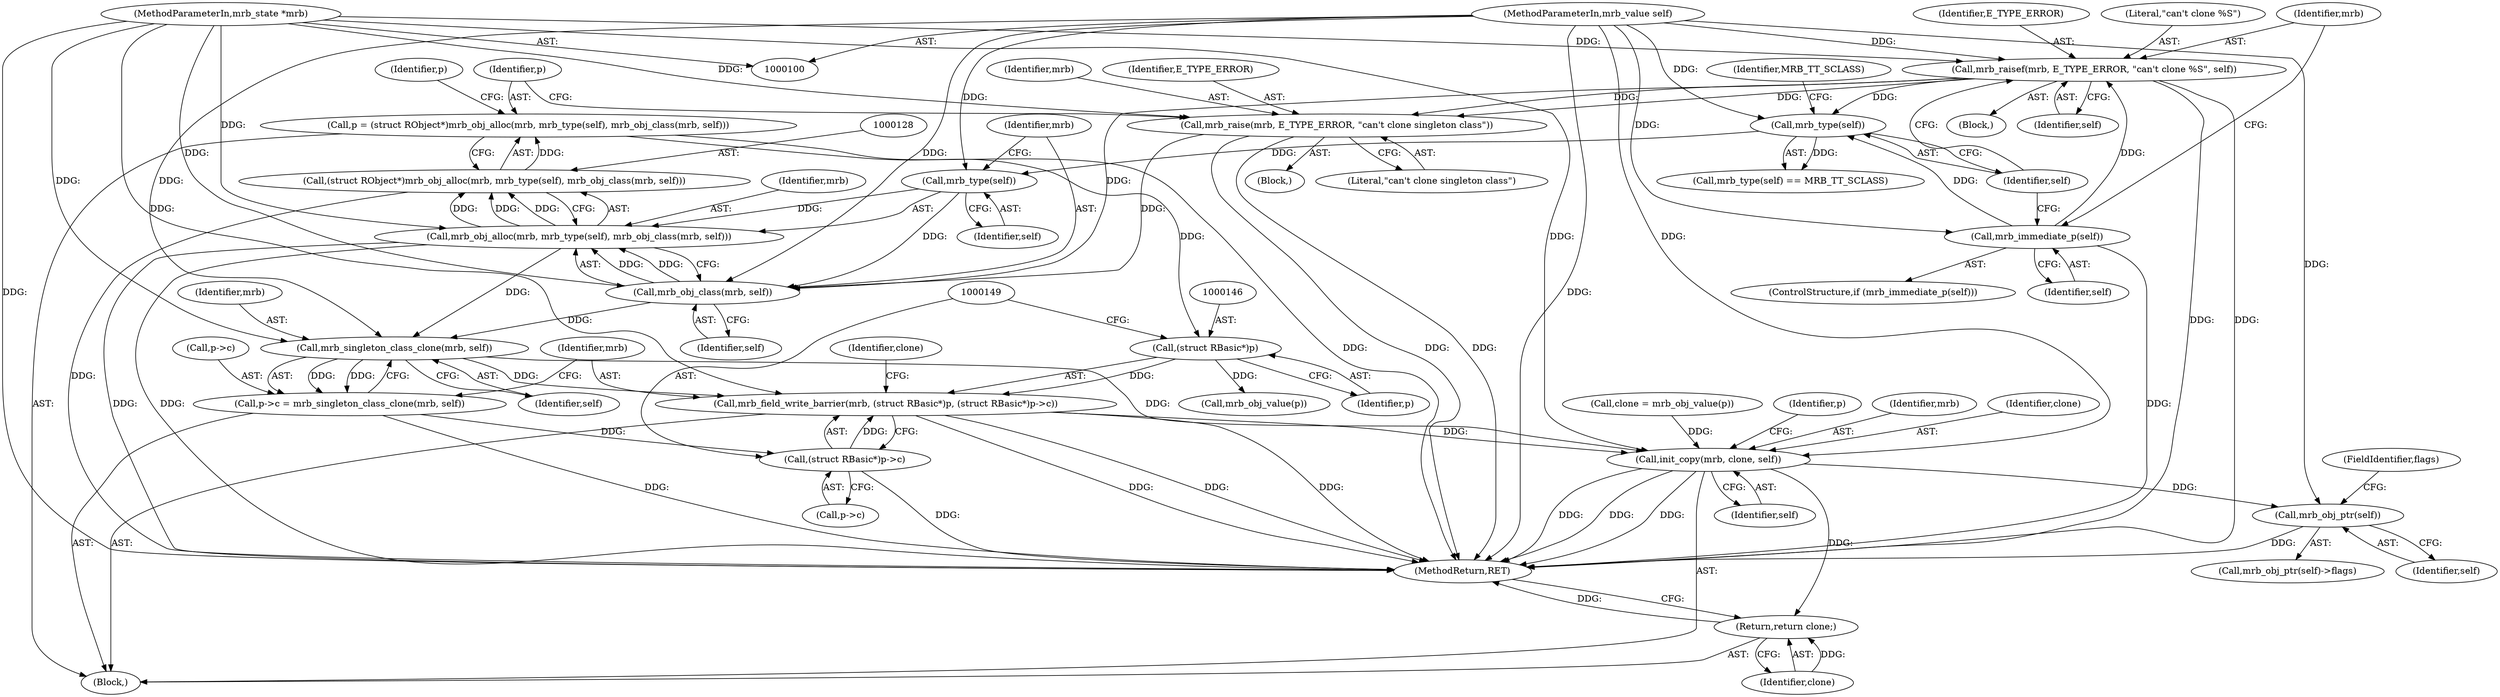 digraph "1_mruby_55edae0226409de25e59922807cb09acb45731a2@API" {
"1000143" [label="(Call,mrb_field_write_barrier(mrb, (struct RBasic*)p, (struct RBasic*)p->c))"];
"1000140" [label="(Call,mrb_singleton_class_clone(mrb, self))"];
"1000129" [label="(Call,mrb_obj_alloc(mrb, mrb_type(self), mrb_obj_class(mrb, self)))"];
"1000133" [label="(Call,mrb_obj_class(mrb, self))"];
"1000121" [label="(Call,mrb_raise(mrb, E_TYPE_ERROR, \"can't clone singleton class\"))"];
"1000110" [label="(Call,mrb_raisef(mrb, E_TYPE_ERROR, \"can't clone %S\", self))"];
"1000101" [label="(MethodParameterIn,mrb_state *mrb)"];
"1000107" [label="(Call,mrb_immediate_p(self))"];
"1000102" [label="(MethodParameterIn,mrb_value self)"];
"1000131" [label="(Call,mrb_type(self))"];
"1000117" [label="(Call,mrb_type(self))"];
"1000145" [label="(Call,(struct RBasic*)p)"];
"1000125" [label="(Call,p = (struct RObject*)mrb_obj_alloc(mrb, mrb_type(self), mrb_obj_class(mrb, self)))"];
"1000127" [label="(Call,(struct RObject*)mrb_obj_alloc(mrb, mrb_type(self), mrb_obj_class(mrb, self)))"];
"1000148" [label="(Call,(struct RBasic*)p->c)"];
"1000136" [label="(Call,p->c = mrb_singleton_class_clone(mrb, self))"];
"1000157" [label="(Call,init_copy(mrb, clone, self))"];
"1000166" [label="(Call,mrb_obj_ptr(self))"];
"1000169" [label="(Return,return clone;)"];
"1000133" [label="(Call,mrb_obj_class(mrb, self))"];
"1000140" [label="(Call,mrb_singleton_class_clone(mrb, self))"];
"1000125" [label="(Call,p = (struct RObject*)mrb_obj_alloc(mrb, mrb_type(self), mrb_obj_class(mrb, self)))"];
"1000110" [label="(Call,mrb_raisef(mrb, E_TYPE_ERROR, \"can't clone %S\", self))"];
"1000129" [label="(Call,mrb_obj_alloc(mrb, mrb_type(self), mrb_obj_class(mrb, self)))"];
"1000154" [label="(Identifier,clone)"];
"1000148" [label="(Call,(struct RBasic*)p->c)"];
"1000117" [label="(Call,mrb_type(self))"];
"1000116" [label="(Call,mrb_type(self) == MRB_TT_SCLASS)"];
"1000109" [label="(Block,)"];
"1000159" [label="(Identifier,clone)"];
"1000155" [label="(Call,mrb_obj_value(p))"];
"1000167" [label="(Identifier,self)"];
"1000170" [label="(Identifier,clone)"];
"1000102" [label="(MethodParameterIn,mrb_value self)"];
"1000136" [label="(Call,p->c = mrb_singleton_class_clone(mrb, self))"];
"1000113" [label="(Literal,\"can't clone %S\")"];
"1000147" [label="(Identifier,p)"];
"1000142" [label="(Identifier,self)"];
"1000112" [label="(Identifier,E_TYPE_ERROR)"];
"1000138" [label="(Identifier,p)"];
"1000145" [label="(Call,(struct RBasic*)p)"];
"1000103" [label="(Block,)"];
"1000171" [label="(MethodReturn,RET)"];
"1000127" [label="(Call,(struct RObject*)mrb_obj_alloc(mrb, mrb_type(self), mrb_obj_class(mrb, self)))"];
"1000130" [label="(Identifier,mrb)"];
"1000169" [label="(Return,return clone;)"];
"1000119" [label="(Identifier,MRB_TT_SCLASS)"];
"1000121" [label="(Call,mrb_raise(mrb, E_TYPE_ERROR, \"can't clone singleton class\"))"];
"1000144" [label="(Identifier,mrb)"];
"1000122" [label="(Identifier,mrb)"];
"1000168" [label="(FieldIdentifier,flags)"];
"1000114" [label="(Identifier,self)"];
"1000153" [label="(Call,clone = mrb_obj_value(p))"];
"1000135" [label="(Identifier,self)"];
"1000132" [label="(Identifier,self)"];
"1000124" [label="(Literal,\"can't clone singleton class\")"];
"1000118" [label="(Identifier,self)"];
"1000163" [label="(Identifier,p)"];
"1000160" [label="(Identifier,self)"];
"1000126" [label="(Identifier,p)"];
"1000158" [label="(Identifier,mrb)"];
"1000165" [label="(Call,mrb_obj_ptr(self)->flags)"];
"1000166" [label="(Call,mrb_obj_ptr(self))"];
"1000131" [label="(Call,mrb_type(self))"];
"1000107" [label="(Call,mrb_immediate_p(self))"];
"1000157" [label="(Call,init_copy(mrb, clone, self))"];
"1000111" [label="(Identifier,mrb)"];
"1000150" [label="(Call,p->c)"];
"1000120" [label="(Block,)"];
"1000108" [label="(Identifier,self)"];
"1000141" [label="(Identifier,mrb)"];
"1000123" [label="(Identifier,E_TYPE_ERROR)"];
"1000134" [label="(Identifier,mrb)"];
"1000137" [label="(Call,p->c)"];
"1000106" [label="(ControlStructure,if (mrb_immediate_p(self)))"];
"1000143" [label="(Call,mrb_field_write_barrier(mrb, (struct RBasic*)p, (struct RBasic*)p->c))"];
"1000101" [label="(MethodParameterIn,mrb_state *mrb)"];
"1000143" -> "1000103"  [label="AST: "];
"1000143" -> "1000148"  [label="CFG: "];
"1000144" -> "1000143"  [label="AST: "];
"1000145" -> "1000143"  [label="AST: "];
"1000148" -> "1000143"  [label="AST: "];
"1000154" -> "1000143"  [label="CFG: "];
"1000143" -> "1000171"  [label="DDG: "];
"1000143" -> "1000171"  [label="DDG: "];
"1000143" -> "1000171"  [label="DDG: "];
"1000140" -> "1000143"  [label="DDG: "];
"1000101" -> "1000143"  [label="DDG: "];
"1000145" -> "1000143"  [label="DDG: "];
"1000148" -> "1000143"  [label="DDG: "];
"1000143" -> "1000157"  [label="DDG: "];
"1000140" -> "1000136"  [label="AST: "];
"1000140" -> "1000142"  [label="CFG: "];
"1000141" -> "1000140"  [label="AST: "];
"1000142" -> "1000140"  [label="AST: "];
"1000136" -> "1000140"  [label="CFG: "];
"1000140" -> "1000136"  [label="DDG: "];
"1000140" -> "1000136"  [label="DDG: "];
"1000129" -> "1000140"  [label="DDG: "];
"1000101" -> "1000140"  [label="DDG: "];
"1000133" -> "1000140"  [label="DDG: "];
"1000102" -> "1000140"  [label="DDG: "];
"1000140" -> "1000157"  [label="DDG: "];
"1000129" -> "1000127"  [label="AST: "];
"1000129" -> "1000133"  [label="CFG: "];
"1000130" -> "1000129"  [label="AST: "];
"1000131" -> "1000129"  [label="AST: "];
"1000133" -> "1000129"  [label="AST: "];
"1000127" -> "1000129"  [label="CFG: "];
"1000129" -> "1000171"  [label="DDG: "];
"1000129" -> "1000171"  [label="DDG: "];
"1000129" -> "1000127"  [label="DDG: "];
"1000129" -> "1000127"  [label="DDG: "];
"1000129" -> "1000127"  [label="DDG: "];
"1000133" -> "1000129"  [label="DDG: "];
"1000133" -> "1000129"  [label="DDG: "];
"1000101" -> "1000129"  [label="DDG: "];
"1000131" -> "1000129"  [label="DDG: "];
"1000133" -> "1000135"  [label="CFG: "];
"1000134" -> "1000133"  [label="AST: "];
"1000135" -> "1000133"  [label="AST: "];
"1000121" -> "1000133"  [label="DDG: "];
"1000110" -> "1000133"  [label="DDG: "];
"1000101" -> "1000133"  [label="DDG: "];
"1000131" -> "1000133"  [label="DDG: "];
"1000102" -> "1000133"  [label="DDG: "];
"1000121" -> "1000120"  [label="AST: "];
"1000121" -> "1000124"  [label="CFG: "];
"1000122" -> "1000121"  [label="AST: "];
"1000123" -> "1000121"  [label="AST: "];
"1000124" -> "1000121"  [label="AST: "];
"1000126" -> "1000121"  [label="CFG: "];
"1000121" -> "1000171"  [label="DDG: "];
"1000121" -> "1000171"  [label="DDG: "];
"1000110" -> "1000121"  [label="DDG: "];
"1000110" -> "1000121"  [label="DDG: "];
"1000101" -> "1000121"  [label="DDG: "];
"1000110" -> "1000109"  [label="AST: "];
"1000110" -> "1000114"  [label="CFG: "];
"1000111" -> "1000110"  [label="AST: "];
"1000112" -> "1000110"  [label="AST: "];
"1000113" -> "1000110"  [label="AST: "];
"1000114" -> "1000110"  [label="AST: "];
"1000118" -> "1000110"  [label="CFG: "];
"1000110" -> "1000171"  [label="DDG: "];
"1000110" -> "1000171"  [label="DDG: "];
"1000101" -> "1000110"  [label="DDG: "];
"1000107" -> "1000110"  [label="DDG: "];
"1000102" -> "1000110"  [label="DDG: "];
"1000110" -> "1000117"  [label="DDG: "];
"1000101" -> "1000100"  [label="AST: "];
"1000101" -> "1000171"  [label="DDG: "];
"1000101" -> "1000157"  [label="DDG: "];
"1000107" -> "1000106"  [label="AST: "];
"1000107" -> "1000108"  [label="CFG: "];
"1000108" -> "1000107"  [label="AST: "];
"1000111" -> "1000107"  [label="CFG: "];
"1000118" -> "1000107"  [label="CFG: "];
"1000107" -> "1000171"  [label="DDG: "];
"1000102" -> "1000107"  [label="DDG: "];
"1000107" -> "1000117"  [label="DDG: "];
"1000102" -> "1000100"  [label="AST: "];
"1000102" -> "1000171"  [label="DDG: "];
"1000102" -> "1000117"  [label="DDG: "];
"1000102" -> "1000131"  [label="DDG: "];
"1000102" -> "1000157"  [label="DDG: "];
"1000102" -> "1000166"  [label="DDG: "];
"1000131" -> "1000132"  [label="CFG: "];
"1000132" -> "1000131"  [label="AST: "];
"1000134" -> "1000131"  [label="CFG: "];
"1000117" -> "1000131"  [label="DDG: "];
"1000117" -> "1000116"  [label="AST: "];
"1000117" -> "1000118"  [label="CFG: "];
"1000118" -> "1000117"  [label="AST: "];
"1000119" -> "1000117"  [label="CFG: "];
"1000117" -> "1000116"  [label="DDG: "];
"1000145" -> "1000147"  [label="CFG: "];
"1000146" -> "1000145"  [label="AST: "];
"1000147" -> "1000145"  [label="AST: "];
"1000149" -> "1000145"  [label="CFG: "];
"1000125" -> "1000145"  [label="DDG: "];
"1000145" -> "1000155"  [label="DDG: "];
"1000125" -> "1000103"  [label="AST: "];
"1000125" -> "1000127"  [label="CFG: "];
"1000126" -> "1000125"  [label="AST: "];
"1000127" -> "1000125"  [label="AST: "];
"1000138" -> "1000125"  [label="CFG: "];
"1000125" -> "1000171"  [label="DDG: "];
"1000127" -> "1000125"  [label="DDG: "];
"1000128" -> "1000127"  [label="AST: "];
"1000127" -> "1000171"  [label="DDG: "];
"1000148" -> "1000150"  [label="CFG: "];
"1000149" -> "1000148"  [label="AST: "];
"1000150" -> "1000148"  [label="AST: "];
"1000148" -> "1000171"  [label="DDG: "];
"1000136" -> "1000148"  [label="DDG: "];
"1000136" -> "1000103"  [label="AST: "];
"1000137" -> "1000136"  [label="AST: "];
"1000144" -> "1000136"  [label="CFG: "];
"1000136" -> "1000171"  [label="DDG: "];
"1000157" -> "1000103"  [label="AST: "];
"1000157" -> "1000160"  [label="CFG: "];
"1000158" -> "1000157"  [label="AST: "];
"1000159" -> "1000157"  [label="AST: "];
"1000160" -> "1000157"  [label="AST: "];
"1000163" -> "1000157"  [label="CFG: "];
"1000157" -> "1000171"  [label="DDG: "];
"1000157" -> "1000171"  [label="DDG: "];
"1000157" -> "1000171"  [label="DDG: "];
"1000153" -> "1000157"  [label="DDG: "];
"1000157" -> "1000166"  [label="DDG: "];
"1000157" -> "1000169"  [label="DDG: "];
"1000166" -> "1000165"  [label="AST: "];
"1000166" -> "1000167"  [label="CFG: "];
"1000167" -> "1000166"  [label="AST: "];
"1000168" -> "1000166"  [label="CFG: "];
"1000166" -> "1000171"  [label="DDG: "];
"1000169" -> "1000103"  [label="AST: "];
"1000169" -> "1000170"  [label="CFG: "];
"1000170" -> "1000169"  [label="AST: "];
"1000171" -> "1000169"  [label="CFG: "];
"1000169" -> "1000171"  [label="DDG: "];
"1000170" -> "1000169"  [label="DDG: "];
}
